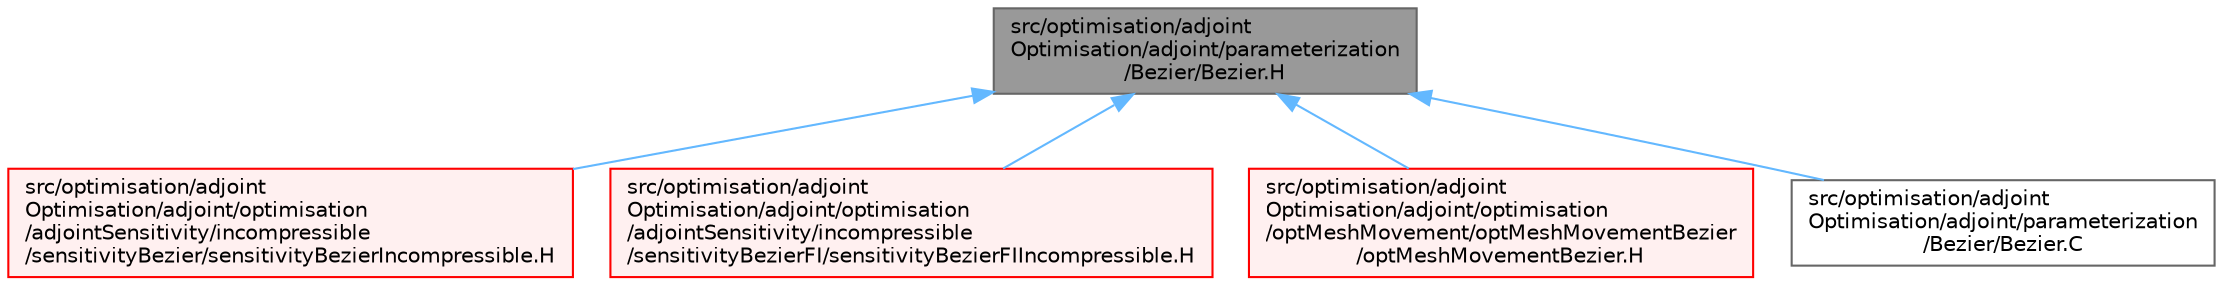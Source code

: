 digraph "src/optimisation/adjointOptimisation/adjoint/parameterization/Bezier/Bezier.H"
{
 // LATEX_PDF_SIZE
  bgcolor="transparent";
  edge [fontname=Helvetica,fontsize=10,labelfontname=Helvetica,labelfontsize=10];
  node [fontname=Helvetica,fontsize=10,shape=box,height=0.2,width=0.4];
  Node1 [id="Node000001",label="src/optimisation/adjoint\lOptimisation/adjoint/parameterization\l/Bezier/Bezier.H",height=0.2,width=0.4,color="gray40", fillcolor="grey60", style="filled", fontcolor="black",tooltip=" "];
  Node1 -> Node2 [id="edge1_Node000001_Node000002",dir="back",color="steelblue1",style="solid",tooltip=" "];
  Node2 [id="Node000002",label="src/optimisation/adjoint\lOptimisation/adjoint/optimisation\l/adjointSensitivity/incompressible\l/sensitivityBezier/sensitivityBezierIncompressible.H",height=0.2,width=0.4,color="red", fillcolor="#FFF0F0", style="filled",URL="$sensitivityBezierIncompressible_8H.html",tooltip=" "];
  Node1 -> Node4 [id="edge2_Node000001_Node000004",dir="back",color="steelblue1",style="solid",tooltip=" "];
  Node4 [id="Node000004",label="src/optimisation/adjoint\lOptimisation/adjoint/optimisation\l/adjointSensitivity/incompressible\l/sensitivityBezierFI/sensitivityBezierFIIncompressible.H",height=0.2,width=0.4,color="red", fillcolor="#FFF0F0", style="filled",URL="$sensitivityBezierFIIncompressible_8H.html",tooltip=" "];
  Node1 -> Node6 [id="edge3_Node000001_Node000006",dir="back",color="steelblue1",style="solid",tooltip=" "];
  Node6 [id="Node000006",label="src/optimisation/adjoint\lOptimisation/adjoint/optimisation\l/optMeshMovement/optMeshMovementBezier\l/optMeshMovementBezier.H",height=0.2,width=0.4,color="red", fillcolor="#FFF0F0", style="filled",URL="$optMeshMovementBezier_8H.html",tooltip=" "];
  Node1 -> Node8 [id="edge4_Node000001_Node000008",dir="back",color="steelblue1",style="solid",tooltip=" "];
  Node8 [id="Node000008",label="src/optimisation/adjoint\lOptimisation/adjoint/parameterization\l/Bezier/Bezier.C",height=0.2,width=0.4,color="grey40", fillcolor="white", style="filled",URL="$Bezier_8C.html",tooltip=" "];
}

